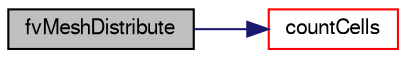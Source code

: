 digraph "fvMeshDistribute"
{
  bgcolor="transparent";
  edge [fontname="FreeSans",fontsize="10",labelfontname="FreeSans",labelfontsize="10"];
  node [fontname="FreeSans",fontsize="10",shape=record];
  rankdir="LR";
  Node0 [label="fvMeshDistribute",height=0.2,width=0.4,color="black", fillcolor="grey75", style="filled", fontcolor="black"];
  Node0 -> Node1 [color="midnightblue",fontsize="10",style="solid",fontname="FreeSans"];
  Node1 [label="countCells",height=0.2,width=0.4,color="red",URL="$a21454.html#aa57d1bab8fea555d3ee75a5d2e6411cd",tooltip="Helper function: count cells per processor in wanted distribution. "];
}

